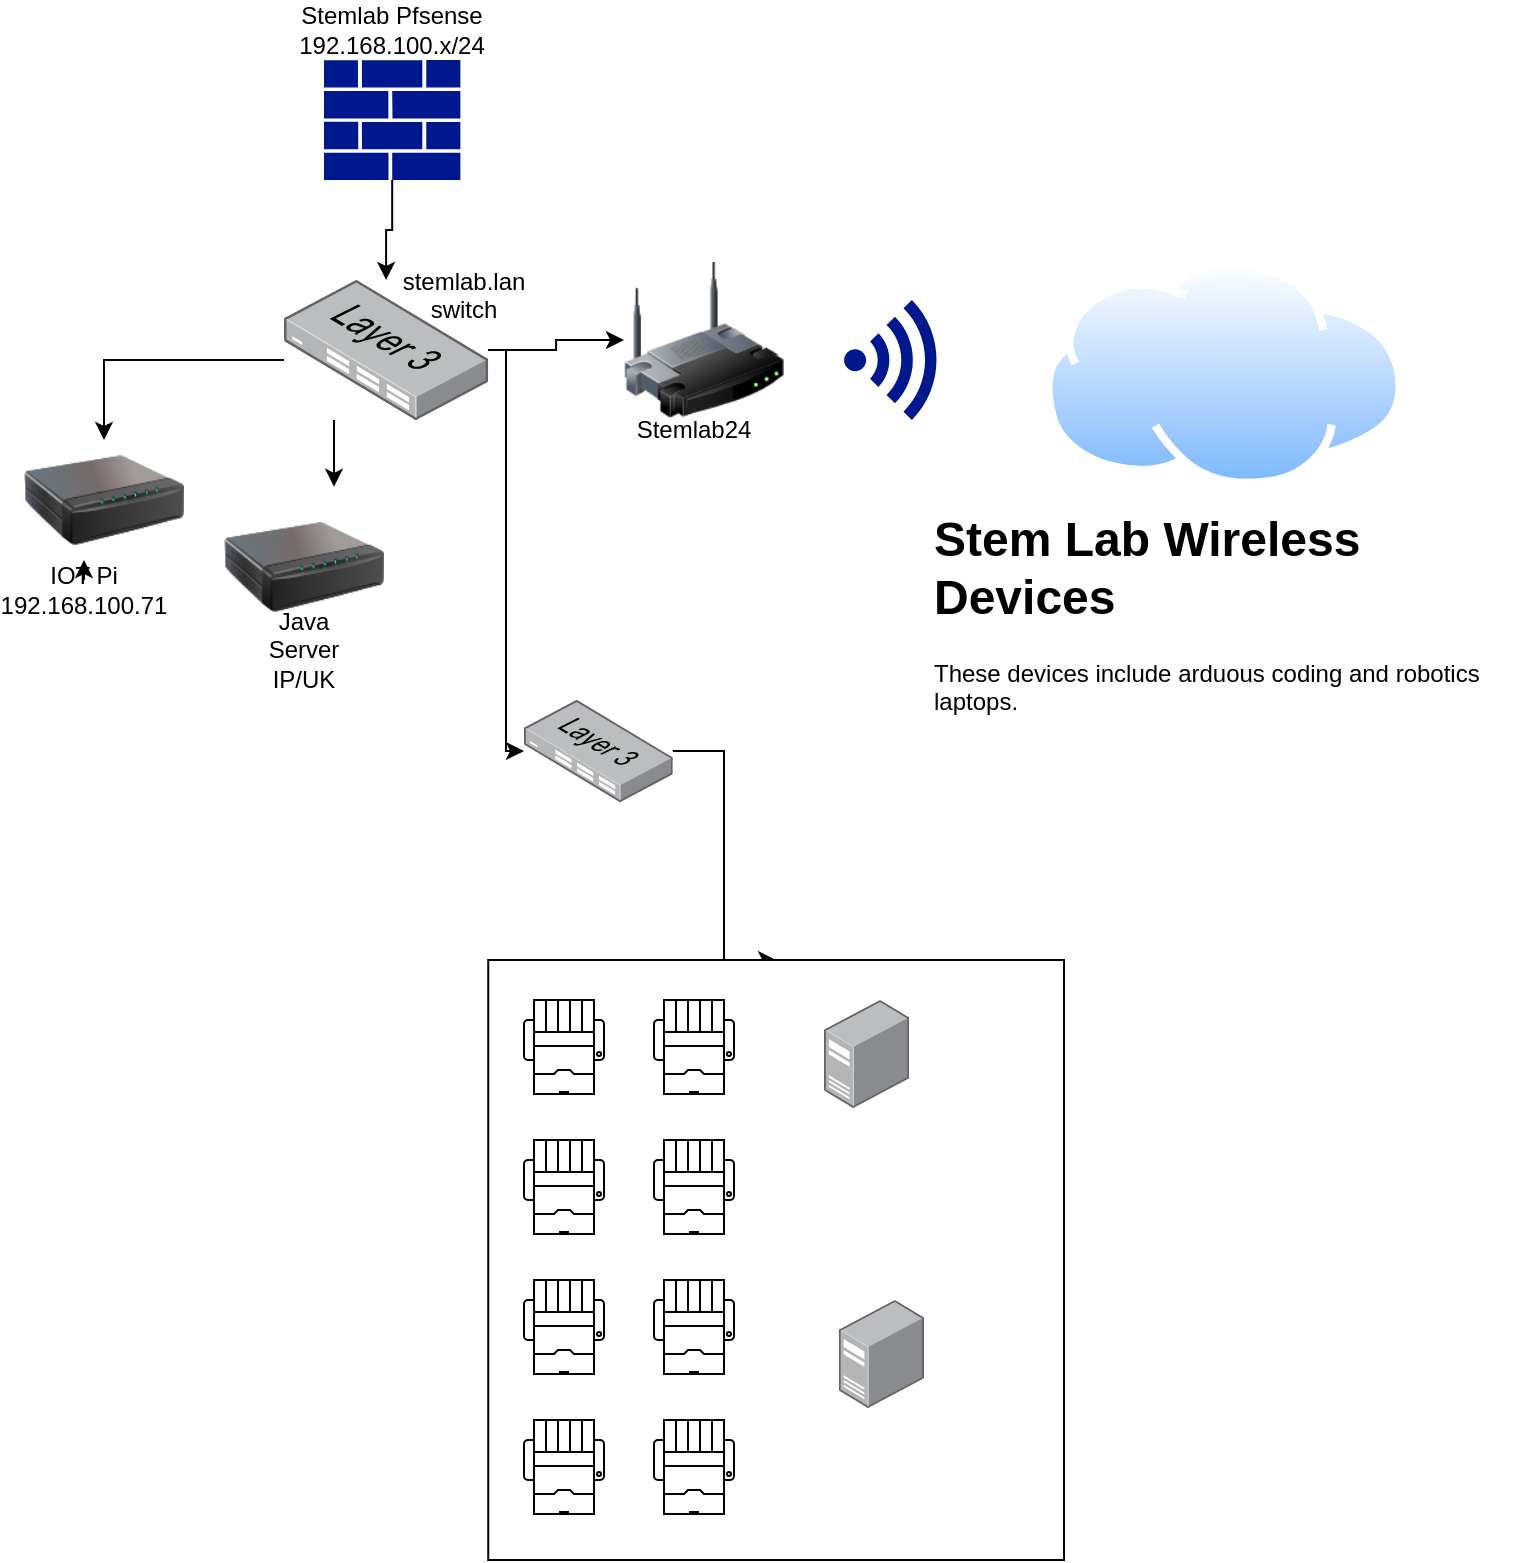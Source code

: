 <mxfile version="22.1.21" type="github">
  <diagram name="Page-1" id="6mtPiEHwgz28ZsKCztRj">
    <mxGraphModel dx="1434" dy="822" grid="1" gridSize="10" guides="1" tooltips="1" connect="1" arrows="1" fold="1" page="1" pageScale="1" pageWidth="850" pageHeight="1100" math="0" shadow="0">
      <root>
        <mxCell id="0" />
        <mxCell id="1" parent="0" />
        <mxCell id="u4EqbkOcz1CNJ_0qTdlZ-4" style="edgeStyle=orthogonalEdgeStyle;rounded=0;orthogonalLoop=1;jettySize=auto;html=1;" edge="1" parent="1" source="u4EqbkOcz1CNJ_0qTdlZ-1" target="u4EqbkOcz1CNJ_0qTdlZ-2">
          <mxGeometry relative="1" as="geometry" />
        </mxCell>
        <mxCell id="u4EqbkOcz1CNJ_0qTdlZ-1" value="" style="sketch=0;aspect=fixed;pointerEvents=1;shadow=0;dashed=0;html=1;strokeColor=none;labelPosition=center;verticalLabelPosition=bottom;verticalAlign=top;align=center;fillColor=#00188D;shape=mxgraph.mscae.enterprise.firewall" vertex="1" parent="1">
          <mxGeometry x="240.01" y="100" width="68.18" height="60" as="geometry" />
        </mxCell>
        <mxCell id="u4EqbkOcz1CNJ_0qTdlZ-5" style="edgeStyle=orthogonalEdgeStyle;rounded=0;orthogonalLoop=1;jettySize=auto;html=1;" edge="1" parent="1" source="u4EqbkOcz1CNJ_0qTdlZ-2" target="u4EqbkOcz1CNJ_0qTdlZ-3">
          <mxGeometry relative="1" as="geometry" />
        </mxCell>
        <mxCell id="u4EqbkOcz1CNJ_0qTdlZ-22" style="edgeStyle=elbowEdgeStyle;rounded=0;orthogonalLoop=1;jettySize=auto;html=1;entryX=0.5;entryY=0;entryDx=0;entryDy=0;" edge="1" parent="1">
          <mxGeometry relative="1" as="geometry">
            <mxPoint x="220" y="250" as="sourcePoint" />
            <mxPoint x="130" y="290" as="targetPoint" />
            <Array as="points">
              <mxPoint x="130" y="250" />
            </Array>
          </mxGeometry>
        </mxCell>
        <mxCell id="u4EqbkOcz1CNJ_0qTdlZ-23" style="edgeStyle=elbowEdgeStyle;rounded=0;orthogonalLoop=1;jettySize=auto;html=1;" edge="1" parent="1" source="u4EqbkOcz1CNJ_0qTdlZ-2" target="u4EqbkOcz1CNJ_0qTdlZ-7">
          <mxGeometry relative="1" as="geometry" />
        </mxCell>
        <mxCell id="u4EqbkOcz1CNJ_0qTdlZ-25" style="edgeStyle=elbowEdgeStyle;rounded=0;orthogonalLoop=1;jettySize=auto;html=1;" edge="1" parent="1" source="u4EqbkOcz1CNJ_0qTdlZ-2" target="u4EqbkOcz1CNJ_0qTdlZ-21">
          <mxGeometry relative="1" as="geometry" />
        </mxCell>
        <mxCell id="u4EqbkOcz1CNJ_0qTdlZ-2" value="" style="image;points=[];aspect=fixed;html=1;align=center;shadow=0;dashed=0;image=img/lib/allied_telesis/switch/Switch_24_port_L3.svg;" vertex="1" parent="1">
          <mxGeometry x="220" y="210" width="102.12" height="70" as="geometry" />
        </mxCell>
        <mxCell id="u4EqbkOcz1CNJ_0qTdlZ-3" value="" style="image;html=1;image=img/lib/clip_art/networking/Wireless_Router_128x128.png" vertex="1" parent="1">
          <mxGeometry x="390" y="200" width="80" height="80" as="geometry" />
        </mxCell>
        <mxCell id="u4EqbkOcz1CNJ_0qTdlZ-24" value="" style="edgeStyle=elbowEdgeStyle;rounded=0;orthogonalLoop=1;jettySize=auto;html=1;" edge="1" parent="1" source="u4EqbkOcz1CNJ_0qTdlZ-6" target="u4EqbkOcz1CNJ_0qTdlZ-16">
          <mxGeometry relative="1" as="geometry" />
        </mxCell>
        <mxCell id="u4EqbkOcz1CNJ_0qTdlZ-6" value="" style="image;html=1;image=img/lib/clip_art/networking/Print_Server_128x128.png" vertex="1" parent="1">
          <mxGeometry x="90" y="280" width="80" height="80" as="geometry" />
        </mxCell>
        <mxCell id="u4EqbkOcz1CNJ_0qTdlZ-7" value="" style="image;html=1;image=img/lib/clip_art/networking/Print_Server_128x128.png" vertex="1" parent="1">
          <mxGeometry x="190" y="313.4" width="80" height="80" as="geometry" />
        </mxCell>
        <mxCell id="u4EqbkOcz1CNJ_0qTdlZ-8" value="" style="image;aspect=fixed;perimeter=ellipsePerimeter;html=1;align=center;shadow=0;dashed=0;spacingTop=3;image=img/lib/active_directory/internet_cloud.svg;" vertex="1" parent="1">
          <mxGeometry x="600" y="200" width="180" height="113.4" as="geometry" />
        </mxCell>
        <mxCell id="u4EqbkOcz1CNJ_0qTdlZ-13" value="" style="sketch=0;aspect=fixed;pointerEvents=1;shadow=0;dashed=0;html=1;strokeColor=none;labelPosition=center;verticalLabelPosition=bottom;verticalAlign=top;align=center;fillColor=#00188D;shape=mxgraph.mscae.enterprise.wireless_connection" vertex="1" parent="1">
          <mxGeometry x="500" y="220" width="50.4" height="60" as="geometry" />
        </mxCell>
        <mxCell id="u4EqbkOcz1CNJ_0qTdlZ-14" value="&lt;div&gt;Stemlab Pfsense&lt;/div&gt;&lt;div&gt;192.168.100.x/24&lt;br&gt;&lt;/div&gt;" style="text;html=1;strokeColor=none;fillColor=none;align=center;verticalAlign=middle;whiteSpace=wrap;rounded=0;" vertex="1" parent="1">
          <mxGeometry x="221.14" y="70" width="105.91" height="30" as="geometry" />
        </mxCell>
        <mxCell id="u4EqbkOcz1CNJ_0qTdlZ-15" value="&lt;div&gt;stemlab.lan switch&lt;/div&gt;&lt;div&gt;&lt;br&gt;&lt;/div&gt;" style="text;html=1;strokeColor=none;fillColor=none;align=center;verticalAlign=middle;whiteSpace=wrap;rounded=0;" vertex="1" parent="1">
          <mxGeometry x="280" y="210" width="60" height="30" as="geometry" />
        </mxCell>
        <mxCell id="u4EqbkOcz1CNJ_0qTdlZ-16" value="&lt;div&gt;IOT Pi &lt;br&gt;&lt;/div&gt;&lt;div&gt;192.168.100.71&lt;br&gt;&lt;/div&gt;" style="text;html=1;strokeColor=none;fillColor=none;align=center;verticalAlign=middle;whiteSpace=wrap;rounded=0;" vertex="1" parent="1">
          <mxGeometry x="90" y="350" width="60" height="30" as="geometry" />
        </mxCell>
        <mxCell id="u4EqbkOcz1CNJ_0qTdlZ-17" value="&lt;div&gt;Java Server&lt;/div&gt;&lt;div&gt;IP/UK&lt;br&gt;&lt;/div&gt;" style="text;html=1;strokeColor=none;fillColor=none;align=center;verticalAlign=middle;whiteSpace=wrap;rounded=0;" vertex="1" parent="1">
          <mxGeometry x="200" y="380" width="60" height="30" as="geometry" />
        </mxCell>
        <mxCell id="u4EqbkOcz1CNJ_0qTdlZ-18" value="&lt;div&gt;Stemlab24&lt;/div&gt;" style="text;html=1;strokeColor=none;fillColor=none;align=center;verticalAlign=middle;whiteSpace=wrap;rounded=0;" vertex="1" parent="1">
          <mxGeometry x="395" y="270" width="60" height="30" as="geometry" />
        </mxCell>
        <mxCell id="u4EqbkOcz1CNJ_0qTdlZ-20" value="&lt;h1&gt;Stem Lab Wireless Devices&lt;br&gt;&lt;/h1&gt;&lt;p&gt;These devices include arduous coding and robotics laptops.&lt;br&gt;&lt;/p&gt;" style="text;html=1;strokeColor=none;fillColor=none;spacing=5;spacingTop=-20;whiteSpace=wrap;overflow=hidden;rounded=0;" vertex="1" parent="1">
          <mxGeometry x="540" y="320" width="300" height="120" as="geometry" />
        </mxCell>
        <mxCell id="u4EqbkOcz1CNJ_0qTdlZ-41" style="edgeStyle=elbowEdgeStyle;rounded=0;orthogonalLoop=1;jettySize=auto;html=1;entryX=0.5;entryY=0;entryDx=0;entryDy=0;" edge="1" parent="1" source="u4EqbkOcz1CNJ_0qTdlZ-21" target="u4EqbkOcz1CNJ_0qTdlZ-26">
          <mxGeometry relative="1" as="geometry" />
        </mxCell>
        <mxCell id="u4EqbkOcz1CNJ_0qTdlZ-21" value="" style="image;points=[];aspect=fixed;html=1;align=center;shadow=0;dashed=0;image=img/lib/allied_telesis/switch/Switch_24_port_L3.svg;" vertex="1" parent="1">
          <mxGeometry x="340" y="420" width="74.4" height="51" as="geometry" />
        </mxCell>
        <mxCell id="u4EqbkOcz1CNJ_0qTdlZ-26" value="" style="rounded=0;whiteSpace=wrap;html=1;" vertex="1" parent="1">
          <mxGeometry x="322.12" y="550" width="287.88" height="300" as="geometry" />
        </mxCell>
        <mxCell id="u4EqbkOcz1CNJ_0qTdlZ-29" value="" style="verticalLabelPosition=bottom;html=1;verticalAlign=top;align=center;shape=mxgraph.floorplan.printer;" vertex="1" parent="1">
          <mxGeometry x="340" y="570" width="40" height="47" as="geometry" />
        </mxCell>
        <mxCell id="u4EqbkOcz1CNJ_0qTdlZ-30" value="" style="verticalLabelPosition=bottom;html=1;verticalAlign=top;align=center;shape=mxgraph.floorplan.printer;" vertex="1" parent="1">
          <mxGeometry x="340" y="640" width="40" height="47" as="geometry" />
        </mxCell>
        <mxCell id="u4EqbkOcz1CNJ_0qTdlZ-31" value="" style="verticalLabelPosition=bottom;html=1;verticalAlign=top;align=center;shape=mxgraph.floorplan.printer;" vertex="1" parent="1">
          <mxGeometry x="340" y="710" width="40" height="47" as="geometry" />
        </mxCell>
        <mxCell id="u4EqbkOcz1CNJ_0qTdlZ-33" value="" style="verticalLabelPosition=bottom;html=1;verticalAlign=top;align=center;shape=mxgraph.floorplan.printer;" vertex="1" parent="1">
          <mxGeometry x="405" y="570" width="40" height="47" as="geometry" />
        </mxCell>
        <mxCell id="u4EqbkOcz1CNJ_0qTdlZ-34" value="" style="verticalLabelPosition=bottom;html=1;verticalAlign=top;align=center;shape=mxgraph.floorplan.printer;" vertex="1" parent="1">
          <mxGeometry x="405" y="640" width="40" height="47" as="geometry" />
        </mxCell>
        <mxCell id="u4EqbkOcz1CNJ_0qTdlZ-35" value="" style="verticalLabelPosition=bottom;html=1;verticalAlign=top;align=center;shape=mxgraph.floorplan.printer;" vertex="1" parent="1">
          <mxGeometry x="405" y="710" width="40" height="47" as="geometry" />
        </mxCell>
        <mxCell id="u4EqbkOcz1CNJ_0qTdlZ-36" value="" style="verticalLabelPosition=bottom;html=1;verticalAlign=top;align=center;shape=mxgraph.floorplan.printer;" vertex="1" parent="1">
          <mxGeometry x="340" y="780" width="40" height="47" as="geometry" />
        </mxCell>
        <mxCell id="u4EqbkOcz1CNJ_0qTdlZ-37" value="" style="verticalLabelPosition=bottom;html=1;verticalAlign=top;align=center;shape=mxgraph.floorplan.printer;" vertex="1" parent="1">
          <mxGeometry x="405" y="780" width="40" height="47" as="geometry" />
        </mxCell>
        <mxCell id="u4EqbkOcz1CNJ_0qTdlZ-38" value="" style="image;points=[];aspect=fixed;html=1;align=center;shadow=0;dashed=0;image=img/lib/allied_telesis/computer_and_terminals/Server_Desktop.svg;" vertex="1" parent="1">
          <mxGeometry x="490" y="570" width="42.6" height="54" as="geometry" />
        </mxCell>
        <mxCell id="u4EqbkOcz1CNJ_0qTdlZ-39" value="" style="image;points=[];aspect=fixed;html=1;align=center;shadow=0;dashed=0;image=img/lib/allied_telesis/computer_and_terminals/Server_Desktop.svg;" vertex="1" parent="1">
          <mxGeometry x="497.4" y="720" width="42.6" height="54" as="geometry" />
        </mxCell>
      </root>
    </mxGraphModel>
  </diagram>
</mxfile>
